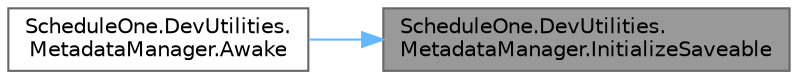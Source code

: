 digraph "ScheduleOne.DevUtilities.MetadataManager.InitializeSaveable"
{
 // LATEX_PDF_SIZE
  bgcolor="transparent";
  edge [fontname=Helvetica,fontsize=10,labelfontname=Helvetica,labelfontsize=10];
  node [fontname=Helvetica,fontsize=10,shape=box,height=0.2,width=0.4];
  rankdir="RL";
  Node1 [id="Node000001",label="ScheduleOne.DevUtilities.\lMetadataManager.InitializeSaveable",height=0.2,width=0.4,color="gray40", fillcolor="grey60", style="filled", fontcolor="black",tooltip=" "];
  Node1 -> Node2 [id="edge1_Node000001_Node000002",dir="back",color="steelblue1",style="solid",tooltip=" "];
  Node2 [id="Node000002",label="ScheduleOne.DevUtilities.\lMetadataManager.Awake",height=0.2,width=0.4,color="grey40", fillcolor="white", style="filled",URL="$class_schedule_one_1_1_dev_utilities_1_1_metadata_manager.html#a6e97e37b2ddb5842302fe719978cc2e2",tooltip=" "];
}
